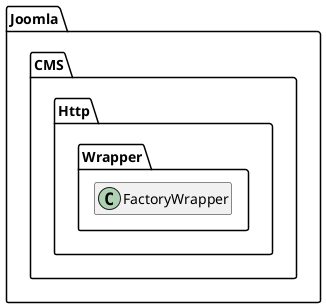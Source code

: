 @startuml
set namespaceSeparator \\
hide members
hide << alias >> circle

class Joomla\\CMS\\Http\\Wrapper\\FactoryWrapper
@enduml
